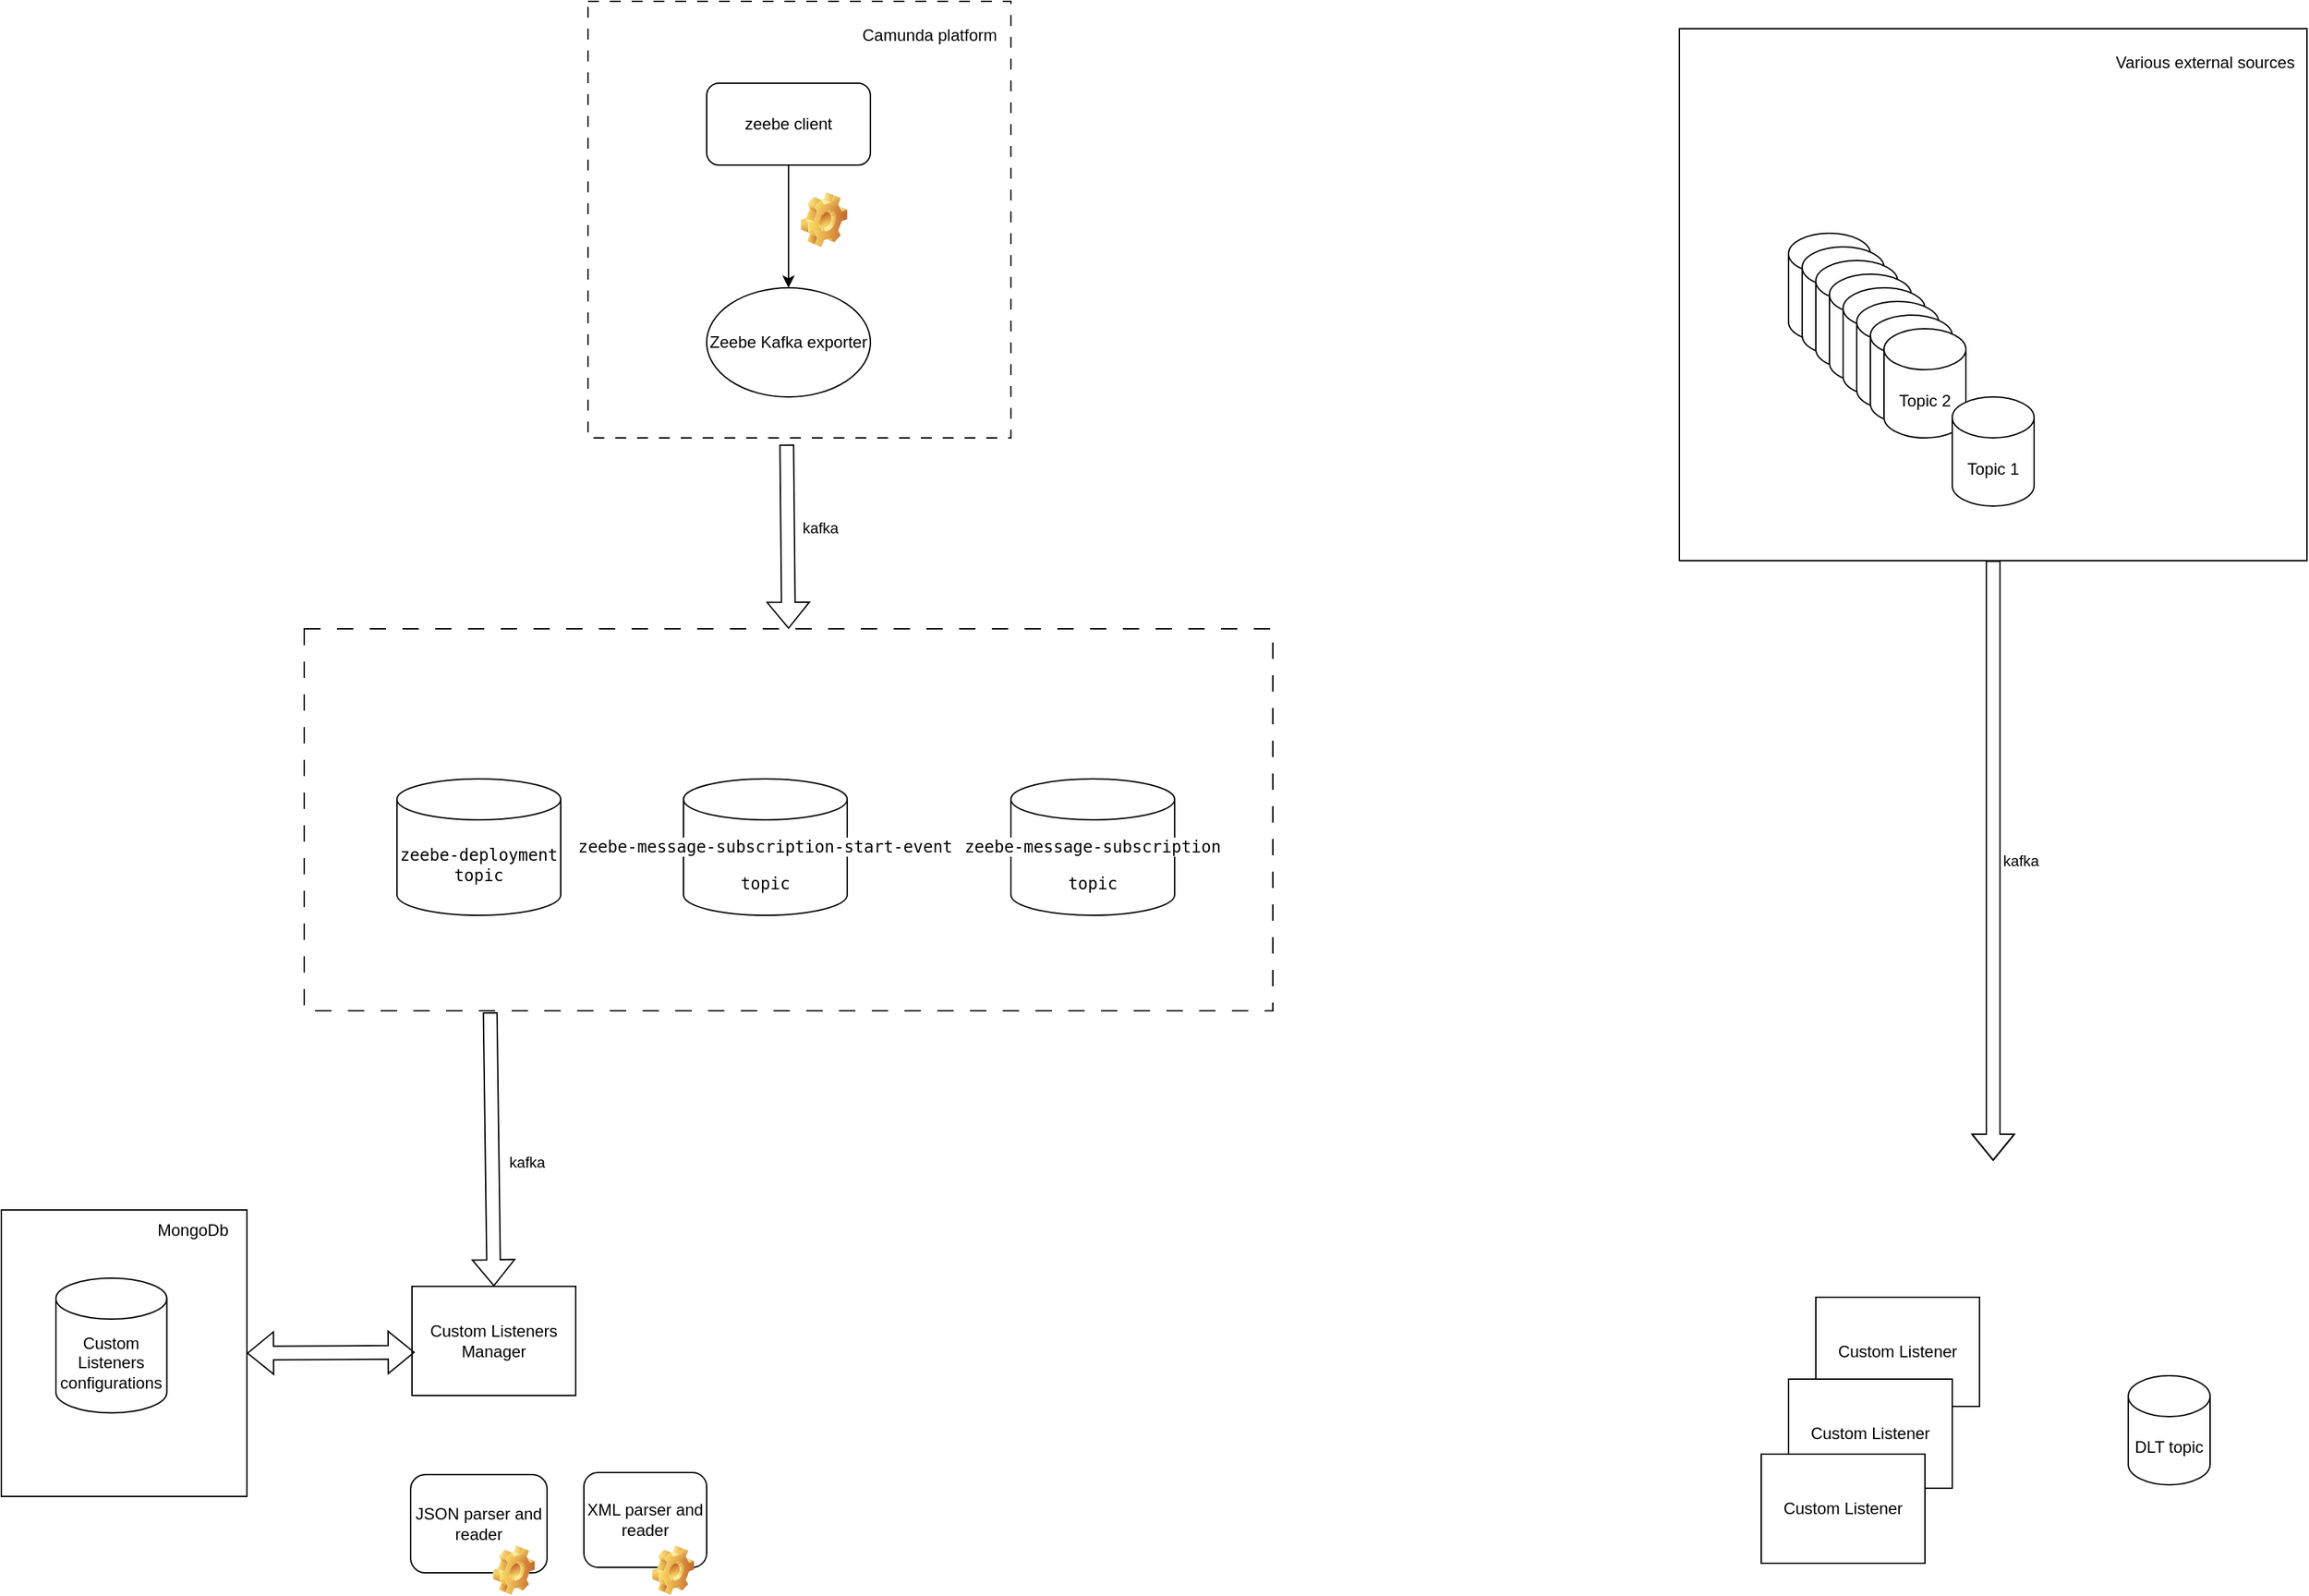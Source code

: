 <mxfile version="21.1.2" type="github">
  <diagram name="Page-1" id="c7558073-3199-34d8-9f00-42111426c3f3">
    <mxGraphModel dx="3656" dy="2832" grid="1" gridSize="10" guides="1" tooltips="1" connect="1" arrows="1" fold="1" page="1" pageScale="1" pageWidth="826" pageHeight="1169" background="none" math="0" shadow="0">
      <root>
        <mxCell id="0" />
        <mxCell id="1" parent="0" />
        <mxCell id="M3dcoW0SFfJ8lPIRfjg_-19" value="" style="rounded=0;whiteSpace=wrap;html=1;dashed=1;dashPattern=12 12;" vertex="1" parent="1">
          <mxGeometry x="-128" y="200" width="710" height="280" as="geometry" />
        </mxCell>
        <mxCell id="M3dcoW0SFfJ8lPIRfjg_-16" value="" style="rounded=0;whiteSpace=wrap;html=1;dashed=1;dashPattern=8 8;" vertex="1" parent="1">
          <mxGeometry x="80" y="-260" width="310" height="320" as="geometry" />
        </mxCell>
        <mxCell id="M3dcoW0SFfJ8lPIRfjg_-3" style="edgeStyle=orthogonalEdgeStyle;rounded=0;orthogonalLoop=1;jettySize=auto;html=1;" edge="1" parent="1" source="M3dcoW0SFfJ8lPIRfjg_-1" target="M3dcoW0SFfJ8lPIRfjg_-2">
          <mxGeometry relative="1" as="geometry" />
        </mxCell>
        <mxCell id="M3dcoW0SFfJ8lPIRfjg_-1" value="zeebe client" style="rounded=1;whiteSpace=wrap;html=1;" vertex="1" parent="1">
          <mxGeometry x="167" y="-200" width="120" height="60" as="geometry" />
        </mxCell>
        <mxCell id="M3dcoW0SFfJ8lPIRfjg_-2" value="Zeebe Kafka exporter" style="ellipse;whiteSpace=wrap;html=1;" vertex="1" parent="1">
          <mxGeometry x="167" y="-50" width="120" height="80" as="geometry" />
        </mxCell>
        <mxCell id="M3dcoW0SFfJ8lPIRfjg_-4" value="&lt;div style=&quot;&quot;&gt;&lt;pre style=&quot;&quot;&gt;&lt;pre style=&quot;border-color: var(--border-color);&quot;&gt;&lt;span style=&quot;background-color: rgb(255, 255, 255);&quot;&gt;zeebe-deployment&lt;br&gt;topic&lt;/span&gt;&lt;font style=&quot;background-color: rgb(43, 43, 43);&quot; face=&quot;JetBrains Mono, monospace&quot; color=&quot;#a9b7c6&quot;&gt;&lt;br&gt;&lt;/font&gt;&lt;/pre&gt;&lt;/pre&gt;&lt;/div&gt;" style="shape=cylinder3;whiteSpace=wrap;html=1;boundedLbl=1;backgroundOutline=1;size=15;" vertex="1" parent="1">
          <mxGeometry x="-60" y="310" width="120" height="100" as="geometry" />
        </mxCell>
        <mxCell id="M3dcoW0SFfJ8lPIRfjg_-6" value="&lt;div style=&quot;font-family: &amp;quot;JetBrains Mono&amp;quot;, monospace;&quot;&gt;&lt;pre style=&quot;&quot;&gt;&lt;span style=&quot;background-color: rgb(255, 255, 255);&quot;&gt;zeebe-message-subscription&lt;/span&gt;&lt;/pre&gt;&lt;pre style=&quot;&quot;&gt;&lt;span style=&quot;background-color: rgb(255, 255, 255);&quot;&gt;topic&lt;/span&gt;&lt;font style=&quot;background-color: rgb(43, 43, 43);&quot; color=&quot;#a9b7c6&quot;&gt;&lt;br&gt;&lt;/font&gt;&lt;/pre&gt;&lt;/div&gt;" style="shape=cylinder3;whiteSpace=wrap;html=1;boundedLbl=1;backgroundOutline=1;size=15;" vertex="1" parent="1">
          <mxGeometry x="390" y="310" width="120" height="100" as="geometry" />
        </mxCell>
        <mxCell id="M3dcoW0SFfJ8lPIRfjg_-7" value="&lt;div style=&quot;font-family: &amp;quot;JetBrains Mono&amp;quot;, monospace;&quot;&gt;&lt;pre style=&quot;&quot;&gt;&lt;span style=&quot;background-color: rgb(255, 255, 255);&quot;&gt;zeebe-message-subscription-start-event&lt;/span&gt;&lt;/pre&gt;&lt;pre style=&quot;&quot;&gt;&lt;span style=&quot;font-family: &amp;quot;JetBrains Mono&amp;quot;, monospace; background-color: rgb(255, 255, 255);&quot;&gt;topic&lt;/span&gt;&lt;font style=&quot;background-color: rgb(43, 43, 43);&quot; color=&quot;#a9b7c6&quot;&gt;&lt;br&gt;&lt;/font&gt;&lt;/pre&gt;&lt;/div&gt;" style="shape=cylinder3;whiteSpace=wrap;html=1;boundedLbl=1;backgroundOutline=1;size=15;" vertex="1" parent="1">
          <mxGeometry x="150" y="310" width="120" height="100" as="geometry" />
        </mxCell>
        <mxCell id="M3dcoW0SFfJ8lPIRfjg_-10" value="Custom Listeners Manager" style="rectangle;whiteSpace=wrap;html=1;" vertex="1" parent="1">
          <mxGeometry x="-49" y="682" width="120" height="80" as="geometry" />
        </mxCell>
        <mxCell id="M3dcoW0SFfJ8lPIRfjg_-20" value="" style="shape=flexArrow;endArrow=classic;html=1;rounded=0;exitX=0.47;exitY=1.015;exitDx=0;exitDy=0;exitPerimeter=0;entryX=0.5;entryY=0;entryDx=0;entryDy=0;" edge="1" parent="1" source="M3dcoW0SFfJ8lPIRfjg_-16" target="M3dcoW0SFfJ8lPIRfjg_-19">
          <mxGeometry width="50" height="50" relative="1" as="geometry">
            <mxPoint x="250" y="150" as="sourcePoint" />
            <mxPoint x="300" y="100" as="targetPoint" />
          </mxGeometry>
        </mxCell>
        <mxCell id="M3dcoW0SFfJ8lPIRfjg_-31" value="kafka" style="edgeLabel;html=1;align=center;verticalAlign=middle;resizable=0;points=[];" vertex="1" connectable="0" parent="M3dcoW0SFfJ8lPIRfjg_-20">
          <mxGeometry x="-0.294" y="-1" relative="1" as="geometry">
            <mxPoint x="25" y="13" as="offset" />
          </mxGeometry>
        </mxCell>
        <mxCell id="M3dcoW0SFfJ8lPIRfjg_-21" value="Camunda platform" style="text;html=1;align=center;verticalAlign=middle;resizable=0;points=[];autosize=1;strokeColor=none;fillColor=none;" vertex="1" parent="1">
          <mxGeometry x="270" y="-250" width="120" height="30" as="geometry" />
        </mxCell>
        <mxCell id="M3dcoW0SFfJ8lPIRfjg_-28" value="" style="group" vertex="1" connectable="0" parent="1">
          <mxGeometry x="940" y="690" width="160" height="195" as="geometry" />
        </mxCell>
        <mxCell id="M3dcoW0SFfJ8lPIRfjg_-27" value="Custom Listener" style="rectangle;whiteSpace=wrap;html=1;" vertex="1" parent="M3dcoW0SFfJ8lPIRfjg_-28">
          <mxGeometry x="40" width="120" height="80" as="geometry" />
        </mxCell>
        <mxCell id="M3dcoW0SFfJ8lPIRfjg_-26" value="Custom Listener" style="rectangle;whiteSpace=wrap;html=1;" vertex="1" parent="M3dcoW0SFfJ8lPIRfjg_-28">
          <mxGeometry x="20" y="60" width="120" height="80" as="geometry" />
        </mxCell>
        <mxCell id="M3dcoW0SFfJ8lPIRfjg_-25" value="Custom Listener" style="rectangle;whiteSpace=wrap;html=1;" vertex="1" parent="M3dcoW0SFfJ8lPIRfjg_-28">
          <mxGeometry y="115" width="120" height="80" as="geometry" />
        </mxCell>
        <mxCell id="M3dcoW0SFfJ8lPIRfjg_-29" value="" style="shape=flexArrow;endArrow=classic;html=1;rounded=0;exitX=0.192;exitY=1.004;exitDx=0;exitDy=0;exitPerimeter=0;entryX=0.5;entryY=0;entryDx=0;entryDy=0;" edge="1" parent="1" source="M3dcoW0SFfJ8lPIRfjg_-19" target="M3dcoW0SFfJ8lPIRfjg_-10">
          <mxGeometry width="50" height="50" relative="1" as="geometry">
            <mxPoint x="14.13" y="521.68" as="sourcePoint" />
            <mxPoint x="28.5" y="725" as="targetPoint" />
          </mxGeometry>
        </mxCell>
        <mxCell id="M3dcoW0SFfJ8lPIRfjg_-32" value="kafka" style="edgeLabel;html=1;align=center;verticalAlign=middle;resizable=0;points=[];" vertex="1" connectable="0" parent="M3dcoW0SFfJ8lPIRfjg_-29">
          <mxGeometry x="0.091" relative="1" as="geometry">
            <mxPoint x="25" as="offset" />
          </mxGeometry>
        </mxCell>
        <mxCell id="M3dcoW0SFfJ8lPIRfjg_-34" value="" style="shape=image;html=1;verticalLabelPosition=bottom;verticalAlign=top;imageAspect=1;aspect=fixed;image=img/clipart/Gear_128x128.png" vertex="1" parent="1">
          <mxGeometry x="235.9" y="-120" width="34.1" height="40" as="geometry" />
        </mxCell>
        <mxCell id="M3dcoW0SFfJ8lPIRfjg_-35" value="" style="shape=flexArrow;endArrow=classic;startArrow=classic;html=1;rounded=0;exitX=1;exitY=0.5;exitDx=0;exitDy=0;entryX=0.017;entryY=0.604;entryDx=0;entryDy=0;entryPerimeter=0;" edge="1" parent="1" source="M3dcoW0SFfJ8lPIRfjg_-37" target="M3dcoW0SFfJ8lPIRfjg_-10">
          <mxGeometry width="100" height="100" relative="1" as="geometry">
            <mxPoint x="-180" y="900" as="sourcePoint" />
            <mxPoint x="-80" y="800" as="targetPoint" />
          </mxGeometry>
        </mxCell>
        <mxCell id="M3dcoW0SFfJ8lPIRfjg_-38" value="" style="group" vertex="1" connectable="0" parent="1">
          <mxGeometry x="-350" y="626" width="180" height="210" as="geometry" />
        </mxCell>
        <mxCell id="M3dcoW0SFfJ8lPIRfjg_-37" value="" style="whiteSpace=wrap;html=1;" vertex="1" parent="M3dcoW0SFfJ8lPIRfjg_-38">
          <mxGeometry width="180" height="210" as="geometry" />
        </mxCell>
        <mxCell id="M3dcoW0SFfJ8lPIRfjg_-33" value="Custom Listeners configurations" style="shape=cylinder3;whiteSpace=wrap;html=1;boundedLbl=1;backgroundOutline=1;size=15;" vertex="1" parent="M3dcoW0SFfJ8lPIRfjg_-38">
          <mxGeometry x="40" y="50" width="81.3" height="98.75" as="geometry" />
        </mxCell>
        <mxCell id="M3dcoW0SFfJ8lPIRfjg_-39" value="MongoDb" style="text;html=1;align=center;verticalAlign=middle;resizable=0;points=[];autosize=1;strokeColor=none;fillColor=none;" vertex="1" parent="M3dcoW0SFfJ8lPIRfjg_-38">
          <mxGeometry x="100.001" width="80" height="30" as="geometry" />
        </mxCell>
        <mxCell id="M3dcoW0SFfJ8lPIRfjg_-45" value="" style="group" vertex="1" connectable="0" parent="1">
          <mxGeometry x="-50" y="820" width="100" height="88" as="geometry" />
        </mxCell>
        <mxCell id="M3dcoW0SFfJ8lPIRfjg_-41" value="JSON parser and reader" style="rounded=1;whiteSpace=wrap;html=1;" vertex="1" parent="M3dcoW0SFfJ8lPIRfjg_-45">
          <mxGeometry width="100" height="72" as="geometry" />
        </mxCell>
        <mxCell id="M3dcoW0SFfJ8lPIRfjg_-40" value="" style="shape=image;html=1;verticalLabelPosition=bottom;verticalAlign=top;imageAspect=1;aspect=fixed;image=img/clipart/Gear_128x128.png" vertex="1" parent="M3dcoW0SFfJ8lPIRfjg_-45">
          <mxGeometry x="60.31" y="52" width="30.69" height="36" as="geometry" />
        </mxCell>
        <mxCell id="M3dcoW0SFfJ8lPIRfjg_-47" value="" style="group" vertex="1" connectable="0" parent="1">
          <mxGeometry x="77" y="818.5" width="90" height="89.5" as="geometry" />
        </mxCell>
        <mxCell id="M3dcoW0SFfJ8lPIRfjg_-42" value="XML parser and reader" style="rounded=1;whiteSpace=wrap;html=1;container=0;" vertex="1" parent="M3dcoW0SFfJ8lPIRfjg_-47">
          <mxGeometry width="90" height="69.5" as="geometry" />
        </mxCell>
        <mxCell id="M3dcoW0SFfJ8lPIRfjg_-44" value="" style="shape=image;html=1;verticalLabelPosition=bottom;verticalAlign=top;imageAspect=1;aspect=fixed;image=img/clipart/Gear_128x128.png;container=0;" vertex="1" parent="M3dcoW0SFfJ8lPIRfjg_-47">
          <mxGeometry x="50" y="53.5" width="30.69" height="36" as="geometry" />
        </mxCell>
        <mxCell id="M3dcoW0SFfJ8lPIRfjg_-48" value="DLT topic" style="shape=cylinder3;whiteSpace=wrap;html=1;boundedLbl=1;backgroundOutline=1;size=15;" vertex="1" parent="1">
          <mxGeometry x="1209" y="747.5" width="60" height="80" as="geometry" />
        </mxCell>
        <mxCell id="M3dcoW0SFfJ8lPIRfjg_-49" value="" style="rounded=0;whiteSpace=wrap;html=1;" vertex="1" parent="1">
          <mxGeometry x="880" y="-240" width="460" height="390" as="geometry" />
        </mxCell>
        <mxCell id="M3dcoW0SFfJ8lPIRfjg_-50" value="Various external sources" style="text;html=1;align=center;verticalAlign=middle;resizable=0;points=[];autosize=1;strokeColor=none;fillColor=none;" vertex="1" parent="1">
          <mxGeometry x="1190" y="-230" width="150" height="30" as="geometry" />
        </mxCell>
        <mxCell id="M3dcoW0SFfJ8lPIRfjg_-51" value="" style="shape=cylinder3;whiteSpace=wrap;html=1;boundedLbl=1;backgroundOutline=1;size=15;" vertex="1" parent="1">
          <mxGeometry x="960" y="-90" width="60" height="80" as="geometry" />
        </mxCell>
        <mxCell id="M3dcoW0SFfJ8lPIRfjg_-52" value="" style="shape=cylinder3;whiteSpace=wrap;html=1;boundedLbl=1;backgroundOutline=1;size=15;" vertex="1" parent="1">
          <mxGeometry x="970" y="-80" width="60" height="80" as="geometry" />
        </mxCell>
        <mxCell id="M3dcoW0SFfJ8lPIRfjg_-53" value="" style="shape=cylinder3;whiteSpace=wrap;html=1;boundedLbl=1;backgroundOutline=1;size=15;" vertex="1" parent="1">
          <mxGeometry x="980" y="-70" width="60" height="80" as="geometry" />
        </mxCell>
        <mxCell id="M3dcoW0SFfJ8lPIRfjg_-54" value="" style="shape=cylinder3;whiteSpace=wrap;html=1;boundedLbl=1;backgroundOutline=1;size=15;" vertex="1" parent="1">
          <mxGeometry x="990" y="-60" width="60" height="80" as="geometry" />
        </mxCell>
        <mxCell id="M3dcoW0SFfJ8lPIRfjg_-55" value="" style="shape=cylinder3;whiteSpace=wrap;html=1;boundedLbl=1;backgroundOutline=1;size=15;" vertex="1" parent="1">
          <mxGeometry x="1000" y="-50" width="60" height="80" as="geometry" />
        </mxCell>
        <mxCell id="M3dcoW0SFfJ8lPIRfjg_-56" value="" style="shape=cylinder3;whiteSpace=wrap;html=1;boundedLbl=1;backgroundOutline=1;size=15;" vertex="1" parent="1">
          <mxGeometry x="1010" y="-40" width="60" height="80" as="geometry" />
        </mxCell>
        <mxCell id="M3dcoW0SFfJ8lPIRfjg_-57" value="" style="shape=cylinder3;whiteSpace=wrap;html=1;boundedLbl=1;backgroundOutline=1;size=15;" vertex="1" parent="1">
          <mxGeometry x="1020" y="-30" width="60" height="80" as="geometry" />
        </mxCell>
        <mxCell id="M3dcoW0SFfJ8lPIRfjg_-58" value="Topic 2" style="shape=cylinder3;whiteSpace=wrap;html=1;boundedLbl=1;backgroundOutline=1;size=15;" vertex="1" parent="1">
          <mxGeometry x="1030" y="-20" width="60" height="80" as="geometry" />
        </mxCell>
        <mxCell id="M3dcoW0SFfJ8lPIRfjg_-59" value="Topic 1" style="shape=cylinder3;whiteSpace=wrap;html=1;boundedLbl=1;backgroundOutline=1;size=15;" vertex="1" parent="1">
          <mxGeometry x="1080" y="30" width="60" height="80" as="geometry" />
        </mxCell>
        <mxCell id="M3dcoW0SFfJ8lPIRfjg_-60" value="" style="shape=flexArrow;endArrow=classic;html=1;rounded=0;exitX=0.5;exitY=1;exitDx=0;exitDy=0;" edge="1" parent="1" source="M3dcoW0SFfJ8lPIRfjg_-49">
          <mxGeometry width="50" height="50" relative="1" as="geometry">
            <mxPoint x="980" y="410" as="sourcePoint" />
            <mxPoint x="1110" y="590" as="targetPoint" />
            <Array as="points">
              <mxPoint x="1110" y="360" />
            </Array>
          </mxGeometry>
        </mxCell>
        <mxCell id="M3dcoW0SFfJ8lPIRfjg_-61" value="kafka" style="edgeLabel;html=1;align=center;verticalAlign=middle;resizable=0;points=[];" vertex="1" connectable="0" parent="M3dcoW0SFfJ8lPIRfjg_-60">
          <mxGeometry x="0.077" y="-1" relative="1" as="geometry">
            <mxPoint x="21" y="-17" as="offset" />
          </mxGeometry>
        </mxCell>
      </root>
    </mxGraphModel>
  </diagram>
</mxfile>
